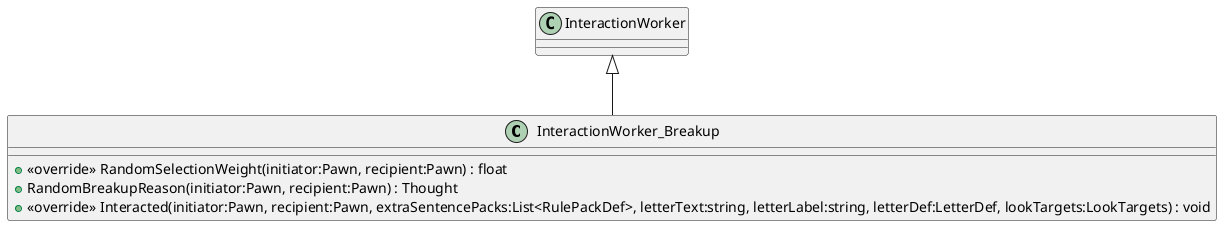 @startuml
class InteractionWorker_Breakup {
    + <<override>> RandomSelectionWeight(initiator:Pawn, recipient:Pawn) : float
    + RandomBreakupReason(initiator:Pawn, recipient:Pawn) : Thought
    + <<override>> Interacted(initiator:Pawn, recipient:Pawn, extraSentencePacks:List<RulePackDef>, letterText:string, letterLabel:string, letterDef:LetterDef, lookTargets:LookTargets) : void
}
InteractionWorker <|-- InteractionWorker_Breakup
@enduml

